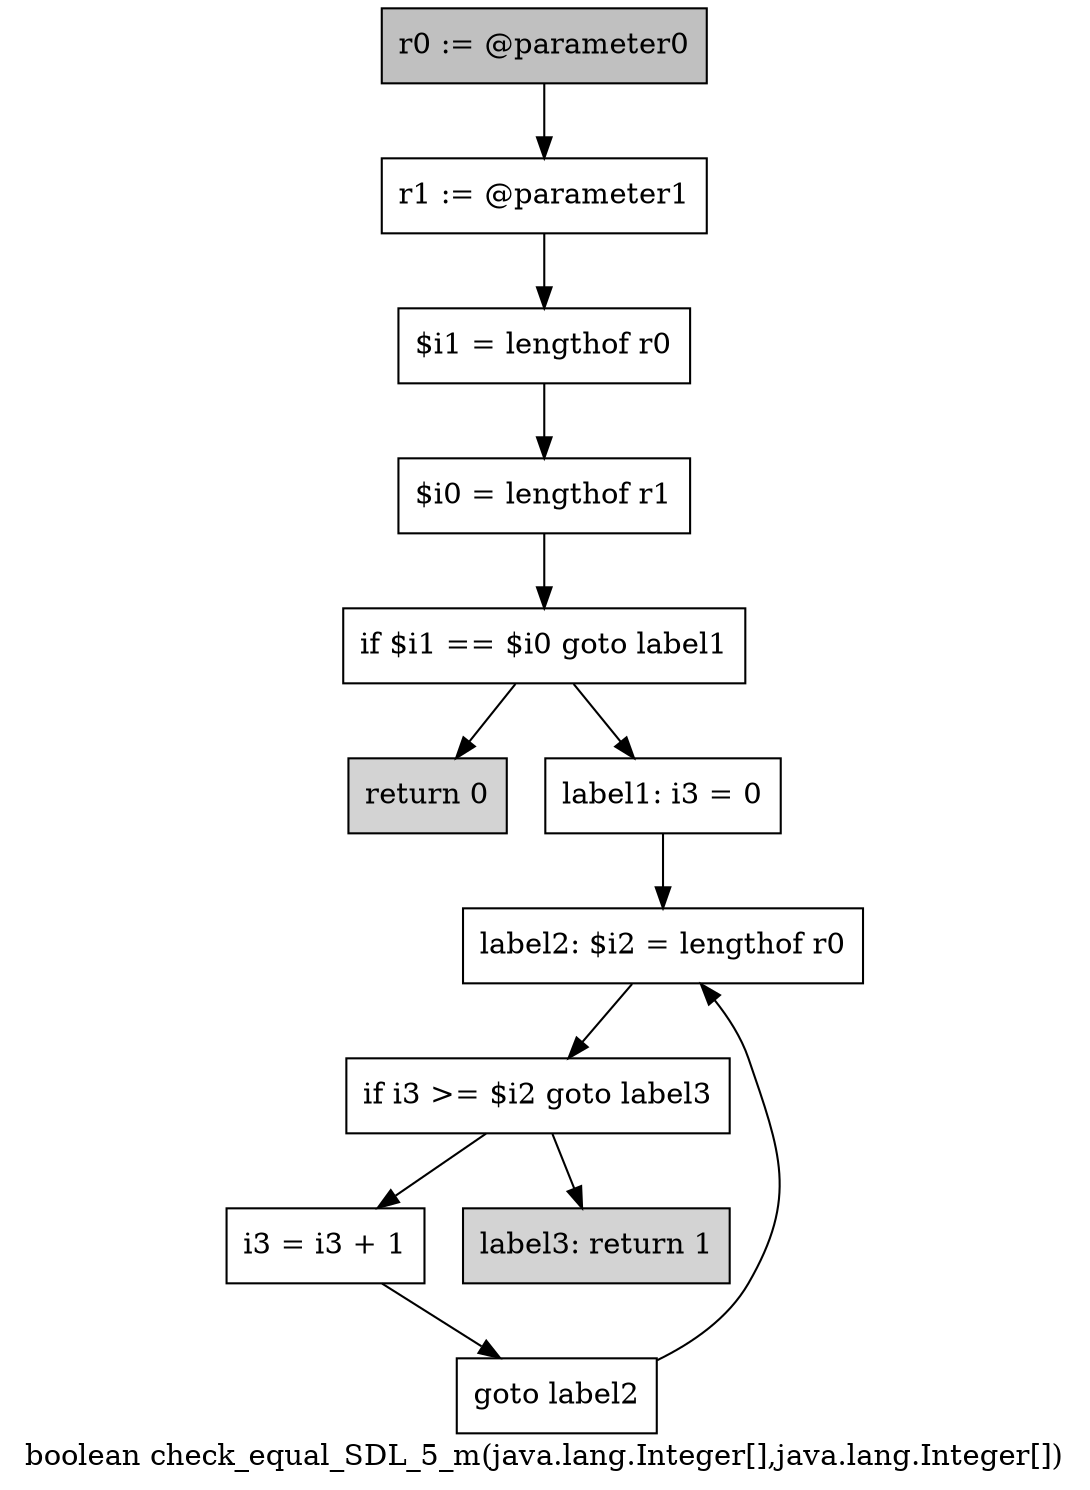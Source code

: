 digraph "boolean check_equal_SDL_5_m(java.lang.Integer[],java.lang.Integer[])" {
    label="boolean check_equal_SDL_5_m(java.lang.Integer[],java.lang.Integer[])";
    node [shape=box];
    "0" [style=filled,fillcolor=gray,label="r0 := @parameter0",];
    "1" [label="r1 := @parameter1",];
    "0"->"1";
    "2" [label="$i1 = lengthof r0",];
    "1"->"2";
    "3" [label="$i0 = lengthof r1",];
    "2"->"3";
    "4" [label="if $i1 == $i0 goto label1",];
    "3"->"4";
    "5" [style=filled,fillcolor=lightgray,label="return 0",];
    "4"->"5";
    "6" [label="label1: i3 = 0",];
    "4"->"6";
    "7" [label="label2: $i2 = lengthof r0",];
    "6"->"7";
    "8" [label="if i3 >= $i2 goto label3",];
    "7"->"8";
    "9" [label="i3 = i3 + 1",];
    "8"->"9";
    "11" [style=filled,fillcolor=lightgray,label="label3: return 1",];
    "8"->"11";
    "10" [label="goto label2",];
    "9"->"10";
    "10"->"7";
}
